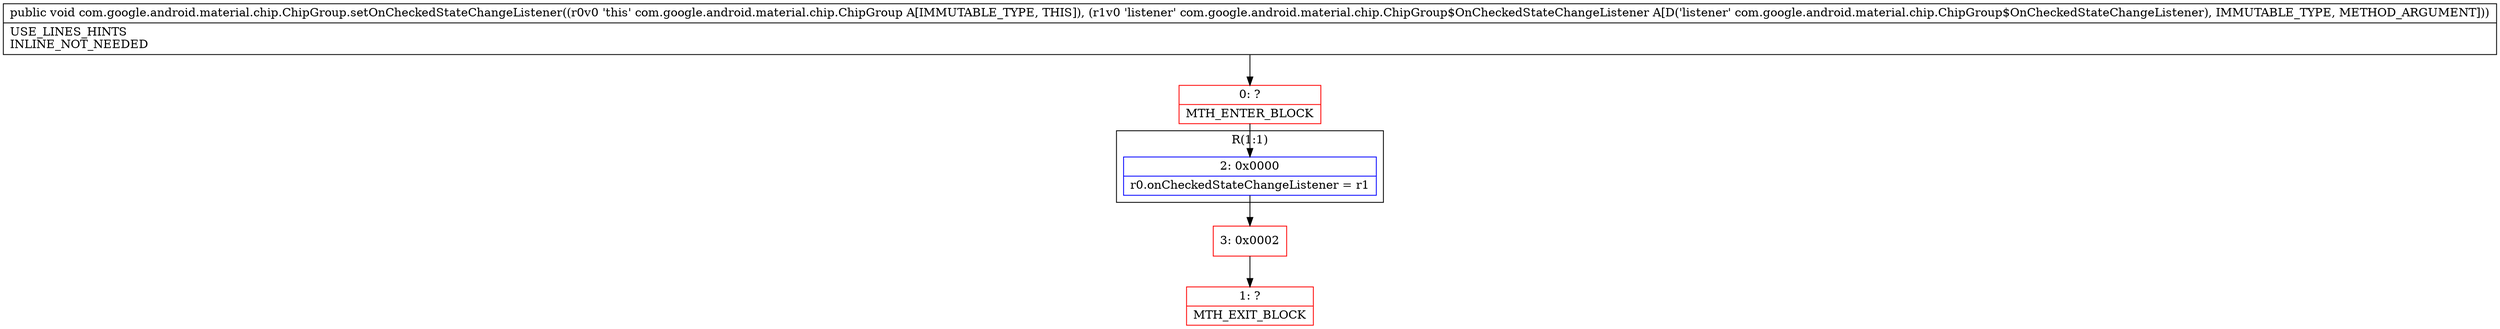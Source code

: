 digraph "CFG forcom.google.android.material.chip.ChipGroup.setOnCheckedStateChangeListener(Lcom\/google\/android\/material\/chip\/ChipGroup$OnCheckedStateChangeListener;)V" {
subgraph cluster_Region_623575096 {
label = "R(1:1)";
node [shape=record,color=blue];
Node_2 [shape=record,label="{2\:\ 0x0000|r0.onCheckedStateChangeListener = r1\l}"];
}
Node_0 [shape=record,color=red,label="{0\:\ ?|MTH_ENTER_BLOCK\l}"];
Node_3 [shape=record,color=red,label="{3\:\ 0x0002}"];
Node_1 [shape=record,color=red,label="{1\:\ ?|MTH_EXIT_BLOCK\l}"];
MethodNode[shape=record,label="{public void com.google.android.material.chip.ChipGroup.setOnCheckedStateChangeListener((r0v0 'this' com.google.android.material.chip.ChipGroup A[IMMUTABLE_TYPE, THIS]), (r1v0 'listener' com.google.android.material.chip.ChipGroup$OnCheckedStateChangeListener A[D('listener' com.google.android.material.chip.ChipGroup$OnCheckedStateChangeListener), IMMUTABLE_TYPE, METHOD_ARGUMENT]))  | USE_LINES_HINTS\lINLINE_NOT_NEEDED\l}"];
MethodNode -> Node_0;Node_2 -> Node_3;
Node_0 -> Node_2;
Node_3 -> Node_1;
}

